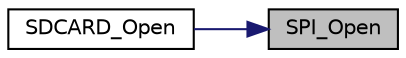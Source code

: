 digraph "SPI_Open"
{
 // LATEX_PDF_SIZE
  edge [fontname="Helvetica",fontsize="10",labelfontname="Helvetica",labelfontsize="10"];
  node [fontname="Helvetica",fontsize="10",shape=record];
  rankdir="RL";
  Node1 [label="SPI_Open",height=0.2,width=0.4,color="black", fillcolor="grey75", style="filled", fontcolor="black",tooltip="This function make SPI module be ready to transfer. By default, the SPI transfer sequence is MSB firs..."];
  Node1 -> Node2 [dir="back",color="midnightblue",fontsize="10",style="solid",fontname="Helvetica"];
  Node2 [label="SDCARD_Open",height=0.2,width=0.4,color="black", fillcolor="white", style="filled",URL="$d3/df3/group___n_a_n_o100___s_d_c_a_r_d___e_x_p_o_r_t_e_d___f_u_n_c_t_i_o_n_s.html#ga0d1dcbc2556db3fc9e3c3111b8a55b85",tooltip="This function is used to Open GPIO function and initial SDCARD."];
}
